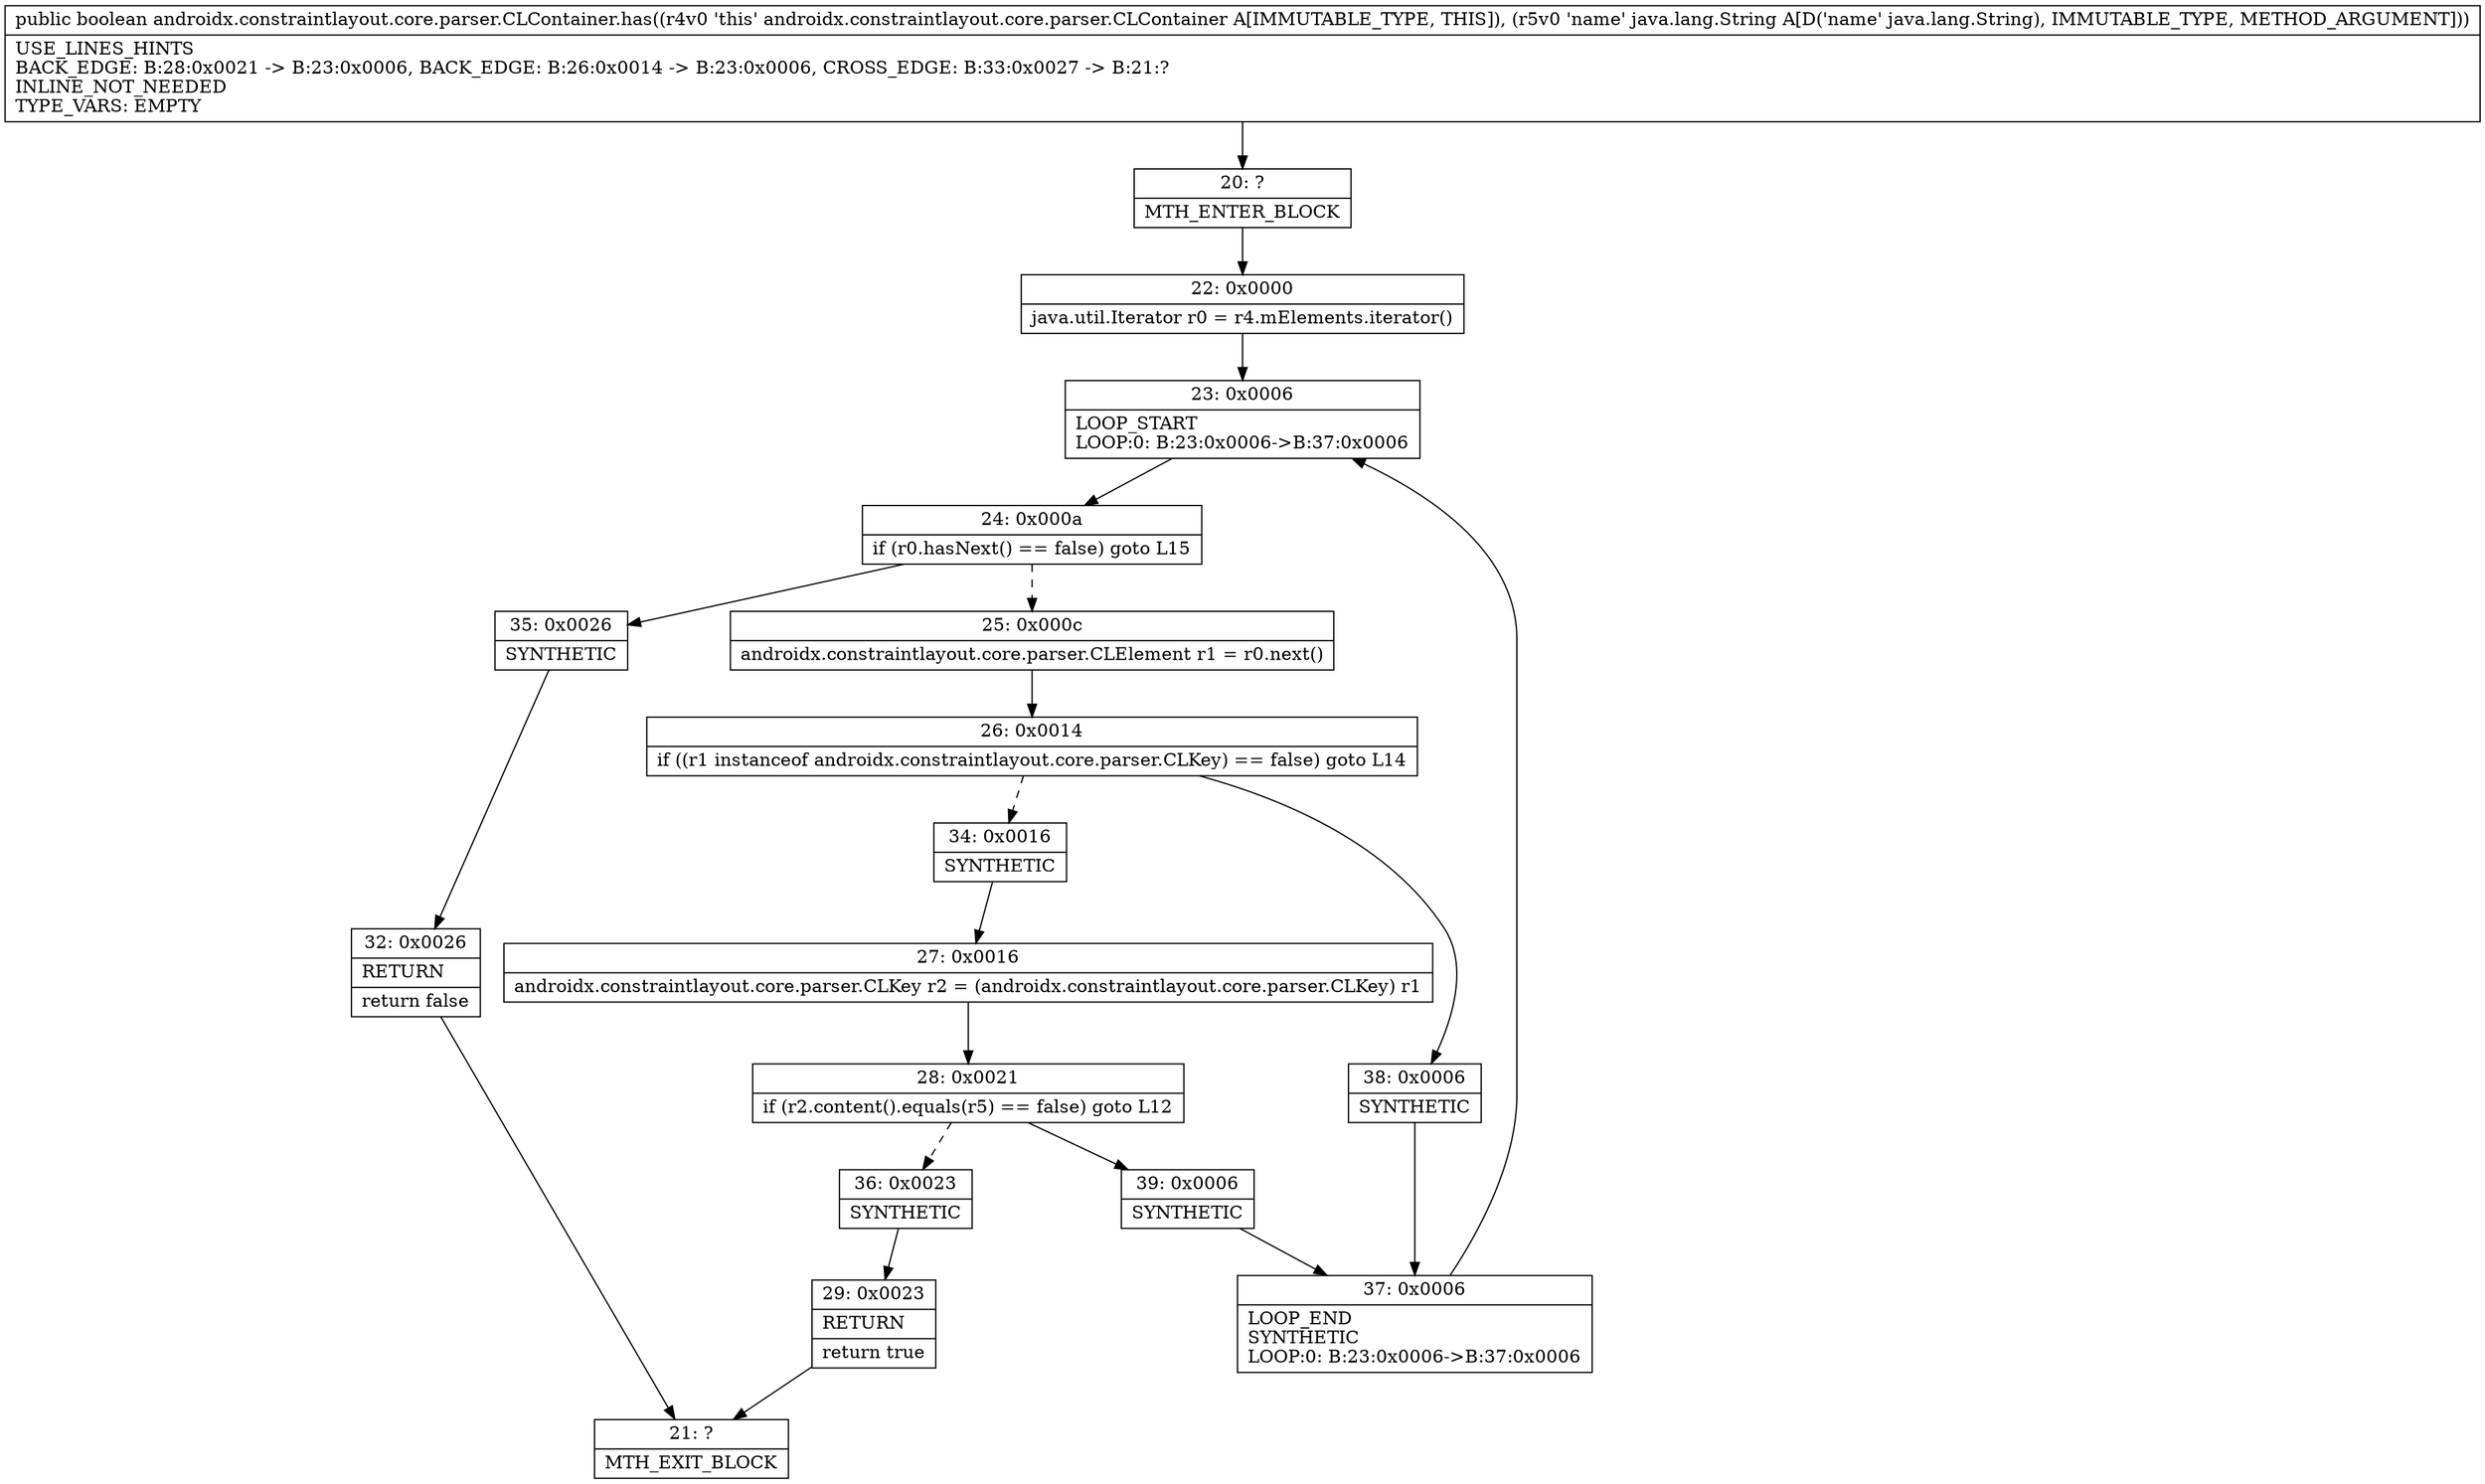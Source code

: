 digraph "CFG forandroidx.constraintlayout.core.parser.CLContainer.has(Ljava\/lang\/String;)Z" {
Node_20 [shape=record,label="{20\:\ ?|MTH_ENTER_BLOCK\l}"];
Node_22 [shape=record,label="{22\:\ 0x0000|java.util.Iterator r0 = r4.mElements.iterator()\l}"];
Node_23 [shape=record,label="{23\:\ 0x0006|LOOP_START\lLOOP:0: B:23:0x0006\-\>B:37:0x0006\l}"];
Node_24 [shape=record,label="{24\:\ 0x000a|if (r0.hasNext() == false) goto L15\l}"];
Node_25 [shape=record,label="{25\:\ 0x000c|androidx.constraintlayout.core.parser.CLElement r1 = r0.next()\l}"];
Node_26 [shape=record,label="{26\:\ 0x0014|if ((r1 instanceof androidx.constraintlayout.core.parser.CLKey) == false) goto L14\l}"];
Node_34 [shape=record,label="{34\:\ 0x0016|SYNTHETIC\l}"];
Node_27 [shape=record,label="{27\:\ 0x0016|androidx.constraintlayout.core.parser.CLKey r2 = (androidx.constraintlayout.core.parser.CLKey) r1\l}"];
Node_28 [shape=record,label="{28\:\ 0x0021|if (r2.content().equals(r5) == false) goto L12\l}"];
Node_36 [shape=record,label="{36\:\ 0x0023|SYNTHETIC\l}"];
Node_29 [shape=record,label="{29\:\ 0x0023|RETURN\l|return true\l}"];
Node_21 [shape=record,label="{21\:\ ?|MTH_EXIT_BLOCK\l}"];
Node_39 [shape=record,label="{39\:\ 0x0006|SYNTHETIC\l}"];
Node_37 [shape=record,label="{37\:\ 0x0006|LOOP_END\lSYNTHETIC\lLOOP:0: B:23:0x0006\-\>B:37:0x0006\l}"];
Node_38 [shape=record,label="{38\:\ 0x0006|SYNTHETIC\l}"];
Node_35 [shape=record,label="{35\:\ 0x0026|SYNTHETIC\l}"];
Node_32 [shape=record,label="{32\:\ 0x0026|RETURN\l|return false\l}"];
MethodNode[shape=record,label="{public boolean androidx.constraintlayout.core.parser.CLContainer.has((r4v0 'this' androidx.constraintlayout.core.parser.CLContainer A[IMMUTABLE_TYPE, THIS]), (r5v0 'name' java.lang.String A[D('name' java.lang.String), IMMUTABLE_TYPE, METHOD_ARGUMENT]))  | USE_LINES_HINTS\lBACK_EDGE: B:28:0x0021 \-\> B:23:0x0006, BACK_EDGE: B:26:0x0014 \-\> B:23:0x0006, CROSS_EDGE: B:33:0x0027 \-\> B:21:?\lINLINE_NOT_NEEDED\lTYPE_VARS: EMPTY\l}"];
MethodNode -> Node_20;Node_20 -> Node_22;
Node_22 -> Node_23;
Node_23 -> Node_24;
Node_24 -> Node_25[style=dashed];
Node_24 -> Node_35;
Node_25 -> Node_26;
Node_26 -> Node_34[style=dashed];
Node_26 -> Node_38;
Node_34 -> Node_27;
Node_27 -> Node_28;
Node_28 -> Node_36[style=dashed];
Node_28 -> Node_39;
Node_36 -> Node_29;
Node_29 -> Node_21;
Node_39 -> Node_37;
Node_37 -> Node_23;
Node_38 -> Node_37;
Node_35 -> Node_32;
Node_32 -> Node_21;
}


